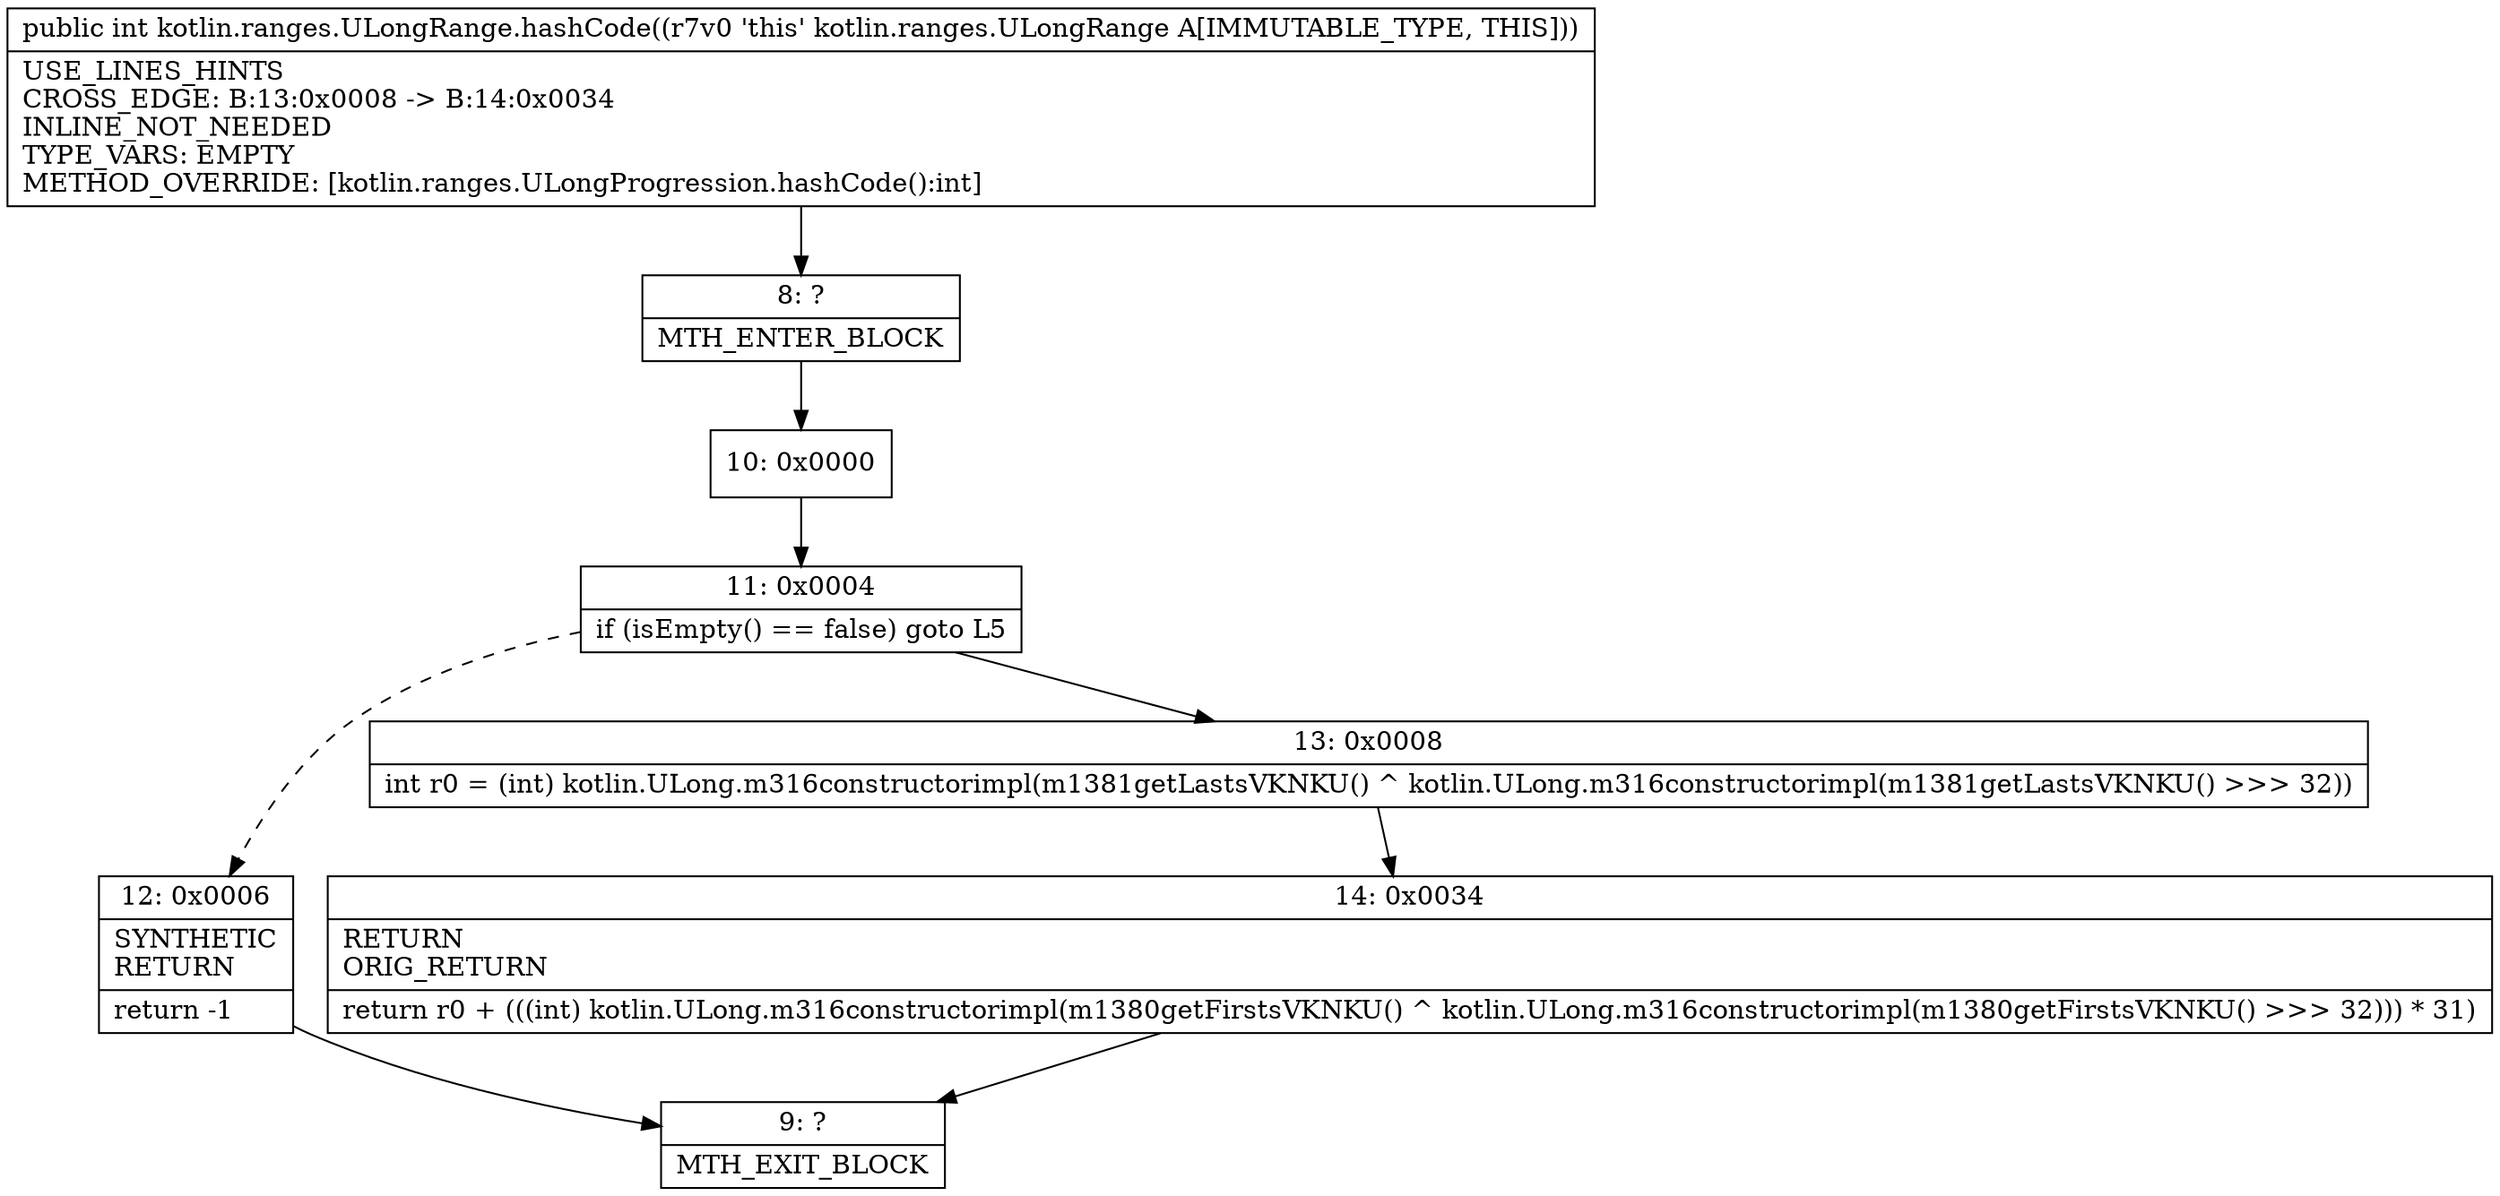 digraph "CFG forkotlin.ranges.ULongRange.hashCode()I" {
Node_8 [shape=record,label="{8\:\ ?|MTH_ENTER_BLOCK\l}"];
Node_10 [shape=record,label="{10\:\ 0x0000}"];
Node_11 [shape=record,label="{11\:\ 0x0004|if (isEmpty() == false) goto L5\l}"];
Node_12 [shape=record,label="{12\:\ 0x0006|SYNTHETIC\lRETURN\l|return \-1\l}"];
Node_9 [shape=record,label="{9\:\ ?|MTH_EXIT_BLOCK\l}"];
Node_13 [shape=record,label="{13\:\ 0x0008|int r0 = (int) kotlin.ULong.m316constructorimpl(m1381getLastsVKNKU() ^ kotlin.ULong.m316constructorimpl(m1381getLastsVKNKU() \>\>\> 32))\l}"];
Node_14 [shape=record,label="{14\:\ 0x0034|RETURN\lORIG_RETURN\l|return r0 + (((int) kotlin.ULong.m316constructorimpl(m1380getFirstsVKNKU() ^ kotlin.ULong.m316constructorimpl(m1380getFirstsVKNKU() \>\>\> 32))) * 31)\l}"];
MethodNode[shape=record,label="{public int kotlin.ranges.ULongRange.hashCode((r7v0 'this' kotlin.ranges.ULongRange A[IMMUTABLE_TYPE, THIS]))  | USE_LINES_HINTS\lCROSS_EDGE: B:13:0x0008 \-\> B:14:0x0034\lINLINE_NOT_NEEDED\lTYPE_VARS: EMPTY\lMETHOD_OVERRIDE: [kotlin.ranges.ULongProgression.hashCode():int]\l}"];
MethodNode -> Node_8;Node_8 -> Node_10;
Node_10 -> Node_11;
Node_11 -> Node_12[style=dashed];
Node_11 -> Node_13;
Node_12 -> Node_9;
Node_13 -> Node_14;
Node_14 -> Node_9;
}

